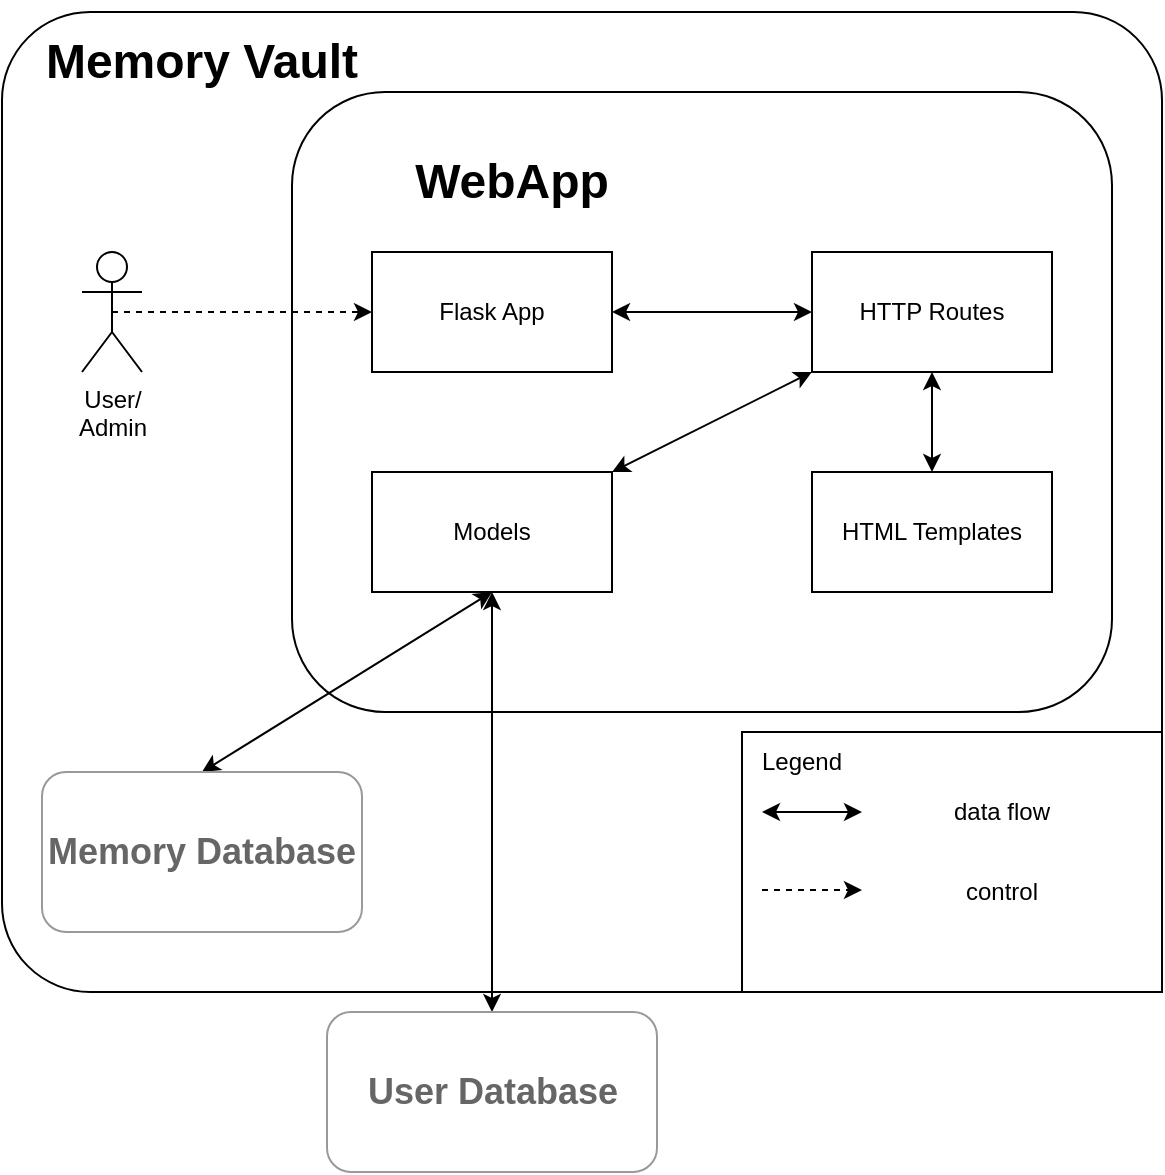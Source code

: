<mxfile>
    <diagram id="QxT255WEdSpS_Lde-juC" name="Page-1">
        <mxGraphModel dx="672" dy="851" grid="1" gridSize="10" guides="1" tooltips="1" connect="1" arrows="1" fold="1" page="1" pageScale="1" pageWidth="850" pageHeight="1100" math="0" shadow="0">
            <root>
                <mxCell id="0"/>
                <mxCell id="1" parent="0"/>
                <mxCell id="23" value="" style="rounded=1;whiteSpace=wrap;html=1;arcSize=9;" parent="1" vertex="1">
                    <mxGeometry x="70" y="220" width="580" height="490" as="geometry"/>
                </mxCell>
                <mxCell id="3" value="" style="rounded=1;whiteSpace=wrap;html=1;movable=1;resizable=1;rotatable=1;deletable=1;editable=1;locked=0;connectable=1;" parent="1" vertex="1">
                    <mxGeometry x="215" y="260" width="410" height="310" as="geometry"/>
                </mxCell>
                <mxCell id="4" value="&lt;h1&gt;Memory Vault&lt;/h1&gt;" style="text;html=1;align=center;verticalAlign=middle;whiteSpace=wrap;rounded=0;fillColor=none;movable=1;resizable=1;rotatable=1;deletable=1;editable=1;locked=0;connectable=1;" parent="1" vertex="1">
                    <mxGeometry x="90" y="230" width="160" height="30" as="geometry"/>
                </mxCell>
                <mxCell id="8" style="edgeStyle=none;html=1;exitX=0.5;exitY=1;exitDx=0;exitDy=0;entryX=0.5;entryY=0;entryDx=0;entryDy=0;startArrow=classic;startFill=1;" parent="1" source="5" target="7" edge="1">
                    <mxGeometry relative="1" as="geometry"/>
                </mxCell>
                <mxCell id="33" style="edgeStyle=none;html=1;exitX=0.5;exitY=1;exitDx=0;exitDy=0;entryX=0.5;entryY=0;entryDx=0;entryDy=0;startArrow=classic;startFill=1;" parent="1" source="5" target="32" edge="1">
                    <mxGeometry relative="1" as="geometry"/>
                </mxCell>
                <mxCell id="5" value="Models" style="rounded=0;whiteSpace=wrap;html=1;" parent="1" vertex="1">
                    <mxGeometry x="255" y="450" width="120" height="60" as="geometry"/>
                </mxCell>
                <mxCell id="7" value="&lt;h2&gt;&lt;font style=&quot;color: rgb(102, 102, 102);&quot;&gt;Memory Database&lt;/font&gt;&lt;/h2&gt;" style="rounded=1;whiteSpace=wrap;html=1;fontColor=light-dark(#908e8e, #ededed);strokeColor=#999999;" parent="1" vertex="1">
                    <mxGeometry x="90" y="600" width="160" height="80" as="geometry"/>
                </mxCell>
                <mxCell id="20" style="edgeStyle=none;html=1;exitX=1;exitY=0.5;exitDx=0;exitDy=0;entryX=0;entryY=0.5;entryDx=0;entryDy=0;startArrow=classic;startFill=1;" parent="1" source="9" target="19" edge="1">
                    <mxGeometry relative="1" as="geometry"/>
                </mxCell>
                <mxCell id="9" value="Flask App" style="rounded=0;whiteSpace=wrap;html=1;" parent="1" vertex="1">
                    <mxGeometry x="255" y="340" width="120" height="60" as="geometry"/>
                </mxCell>
                <mxCell id="10" value="HTML Templates" style="rounded=0;whiteSpace=wrap;html=1;" parent="1" vertex="1">
                    <mxGeometry x="475" y="450" width="120" height="60" as="geometry"/>
                </mxCell>
                <mxCell id="14" style="edgeStyle=none;html=1;exitX=0.5;exitY=0.5;exitDx=0;exitDy=0;exitPerimeter=0;entryX=0;entryY=0.5;entryDx=0;entryDy=0;dashed=1;" parent="1" source="11" target="9" edge="1">
                    <mxGeometry relative="1" as="geometry"/>
                </mxCell>
                <mxCell id="11" value="User/&lt;div&gt;Admin&lt;/div&gt;" style="shape=umlActor;verticalLabelPosition=bottom;verticalAlign=top;html=1;outlineConnect=0;" parent="1" vertex="1">
                    <mxGeometry x="110" y="340" width="30" height="60" as="geometry"/>
                </mxCell>
                <mxCell id="21" style="edgeStyle=none;html=1;exitX=0;exitY=1;exitDx=0;exitDy=0;entryX=1;entryY=0;entryDx=0;entryDy=0;startArrow=classic;startFill=1;" parent="1" source="19" target="5" edge="1">
                    <mxGeometry relative="1" as="geometry"/>
                </mxCell>
                <mxCell id="22" style="edgeStyle=none;html=1;exitX=0.5;exitY=1;exitDx=0;exitDy=0;entryX=0.5;entryY=0;entryDx=0;entryDy=0;startArrow=classic;startFill=1;" parent="1" source="19" target="10" edge="1">
                    <mxGeometry relative="1" as="geometry"/>
                </mxCell>
                <mxCell id="19" value="HTTP Routes" style="rounded=0;whiteSpace=wrap;html=1;" parent="1" vertex="1">
                    <mxGeometry x="475" y="340" width="120" height="60" as="geometry"/>
                </mxCell>
                <mxCell id="24" value="" style="group" parent="1" vertex="1" connectable="0">
                    <mxGeometry x="440" y="580" width="210" height="130" as="geometry"/>
                </mxCell>
                <mxCell id="25" value="" style="rounded=0;whiteSpace=wrap;html=1;" parent="24" vertex="1">
                    <mxGeometry width="210" height="130" as="geometry"/>
                </mxCell>
                <mxCell id="26" value="Legend" style="text;html=1;align=center;verticalAlign=middle;whiteSpace=wrap;rounded=0;" parent="24" vertex="1">
                    <mxGeometry width="60" height="30" as="geometry"/>
                </mxCell>
                <mxCell id="27" style="edgeStyle=none;html=1;exitX=1;exitY=0.5;exitDx=0;exitDy=0;startArrow=classic;startFill=1;" parent="24" edge="1">
                    <mxGeometry relative="1" as="geometry">
                        <mxPoint x="10" y="40" as="sourcePoint"/>
                        <mxPoint x="60" y="40" as="targetPoint"/>
                    </mxGeometry>
                </mxCell>
                <mxCell id="28" value="data flow" style="text;html=1;align=center;verticalAlign=middle;whiteSpace=wrap;rounded=0;" parent="24" vertex="1">
                    <mxGeometry x="80" y="25" width="100" height="30" as="geometry"/>
                </mxCell>
                <mxCell id="29" style="edgeStyle=none;html=1;dashed=1;" parent="24" edge="1">
                    <mxGeometry relative="1" as="geometry">
                        <mxPoint x="10" y="79" as="sourcePoint"/>
                        <mxPoint x="60" y="79" as="targetPoint"/>
                    </mxGeometry>
                </mxCell>
                <mxCell id="30" value="control" style="text;html=1;align=center;verticalAlign=middle;whiteSpace=wrap;rounded=0;" parent="24" vertex="1">
                    <mxGeometry x="80" y="65" width="100" height="30" as="geometry"/>
                </mxCell>
                <mxCell id="32" value="&lt;h2&gt;&lt;font style=&quot;color: rgb(102, 102, 102);&quot;&gt;User Database&lt;/font&gt;&lt;/h2&gt;" style="rounded=1;whiteSpace=wrap;html=1;fontColor=light-dark(#908e8e, #ededed);strokeColor=#999999;" parent="1" vertex="1">
                    <mxGeometry x="232.5" y="720" width="165" height="80" as="geometry"/>
                </mxCell>
                <mxCell id="34" value="&lt;h1&gt;WebApp&lt;/h1&gt;" style="text;html=1;align=center;verticalAlign=middle;whiteSpace=wrap;rounded=0;fillColor=none;movable=1;resizable=1;rotatable=1;deletable=1;editable=1;locked=0;connectable=1;" parent="1" vertex="1">
                    <mxGeometry x="285" y="290" width="80" height="30" as="geometry"/>
                </mxCell>
            </root>
        </mxGraphModel>
    </diagram>
</mxfile>